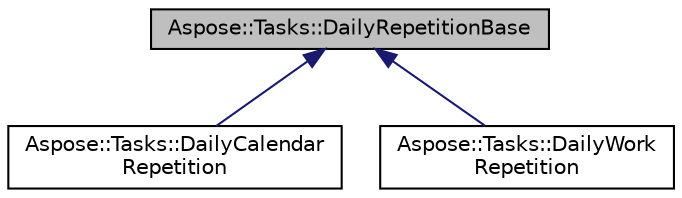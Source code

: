 digraph "Aspose::Tasks::DailyRepetitionBase"
{
 // LATEX_PDF_SIZE
  edge [fontname="Helvetica",fontsize="10",labelfontname="Helvetica",labelfontsize="10"];
  node [fontname="Helvetica",fontsize="10",shape=record];
  Node1 [label="Aspose::Tasks::DailyRepetitionBase",height=0.2,width=0.4,color="black", fillcolor="grey75", style="filled", fontcolor="black",tooltip="Represents a base class for repetitions in daily recurrence pattern."];
  Node1 -> Node2 [dir="back",color="midnightblue",fontsize="10",style="solid",fontname="Helvetica"];
  Node2 [label="Aspose::Tasks::DailyCalendar\lRepetition",height=0.2,width=0.4,color="black", fillcolor="white", style="filled",URL="$class_aspose_1_1_tasks_1_1_daily_calendar_repetition.html",tooltip="Represents a class for repetitions in daily recurrence pattern based on calendar days."];
  Node1 -> Node3 [dir="back",color="midnightblue",fontsize="10",style="solid",fontname="Helvetica"];
  Node3 [label="Aspose::Tasks::DailyWork\lRepetition",height=0.2,width=0.4,color="black", fillcolor="white", style="filled",URL="$class_aspose_1_1_tasks_1_1_daily_work_repetition.html",tooltip="Represents a class for repetitions in daily recurrence pattern based on work days."];
}
